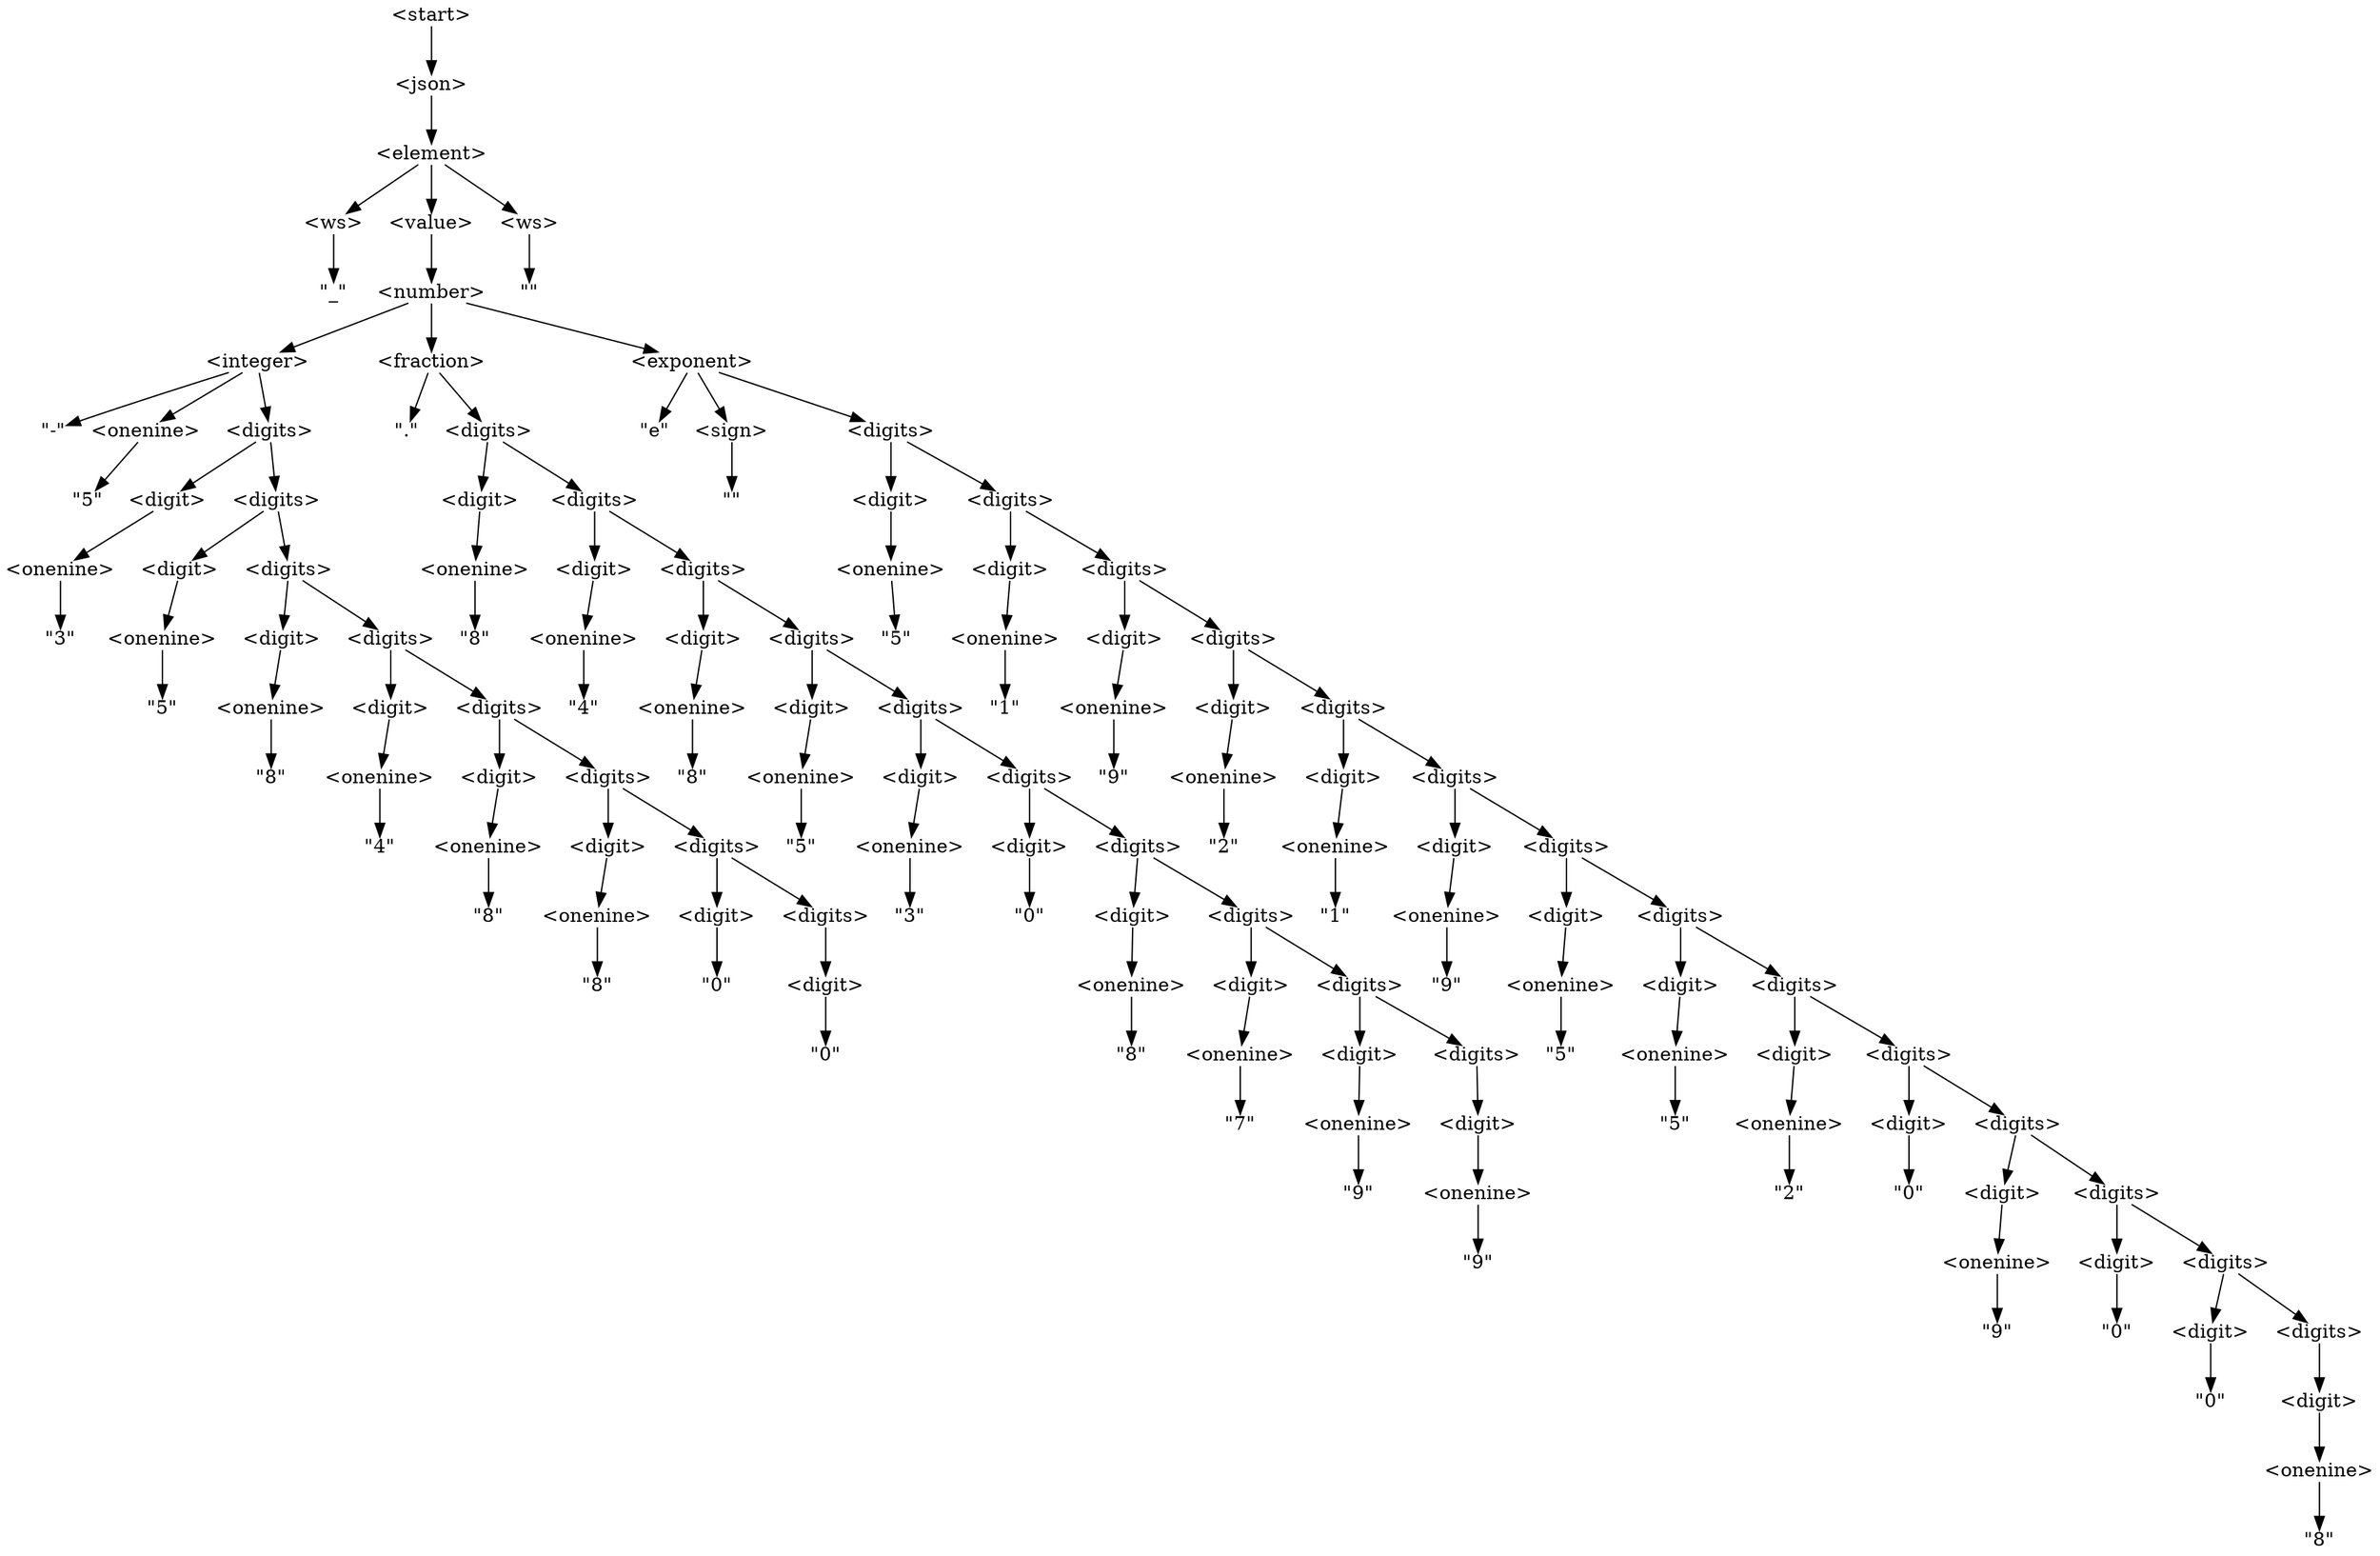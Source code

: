 digraph DerivationTree {

    node [shape=plain];

    n1 [label="\<start\>"];
    n2 [label="\<json\>"];
    n1 -> n2;

    n3 [label="\<element\>"];
    n2 -> n3;

    n4 [label="\<ws\>"];
    n3 -> n4;

    n5 [label="\<value\>"];
    n3 -> n5;

    n6 [label="\<ws\>"];
    n3 -> n6;

    n7 [label="\"_\""];
    n4 -> n7;

    n8 [label="\<number\>"];
    n5 -> n8;

    n9 [label="\"\""];
    n6 -> n9;

    n10 [label="\<integer\>"];
    n8 -> n10;

    n11 [label="\<fraction\>"];
    n8 -> n11;

    n12 [label="\<exponent\>"];
    n8 -> n12;

    n13 [label="\"-\""];
    n10 -> n13;

    n14 [label="\<onenine\>"];
    n10 -> n14;

    n15 [label="\<digits\>"];
    n10 -> n15;

    n16 [label="\".\""];
    n11 -> n16;

    n17 [label="\<digits\>"];
    n11 -> n17;

    n18 [label="\"e\""];
    n12 -> n18;

    n19 [label="\<sign\>"];
    n12 -> n19;

    n20 [label="\<digits\>"];
    n12 -> n20;

    n21 [label="\"5\""];
    n14 -> n21;

    n22 [label="\<digit\>"];
    n15 -> n22;

    n23 [label="\<digits\>"];
    n15 -> n23;

    n24 [label="\<digit\>"];
    n17 -> n24;

    n25 [label="\<digits\>"];
    n17 -> n25;

    n26 [label="\"\""];
    n19 -> n26;

    n27 [label="\<digit\>"];
    n20 -> n27;

    n28 [label="\<digits\>"];
    n20 -> n28;

    n29 [label="\<onenine\>"];
    n22 -> n29;

    n30 [label="\<digit\>"];
    n23 -> n30;

    n31 [label="\<digits\>"];
    n23 -> n31;

    n32 [label="\<onenine\>"];
    n24 -> n32;

    n33 [label="\<digit\>"];
    n25 -> n33;

    n34 [label="\<digits\>"];
    n25 -> n34;

    n35 [label="\<onenine\>"];
    n27 -> n35;

    n36 [label="\<digit\>"];
    n28 -> n36;

    n37 [label="\<digits\>"];
    n28 -> n37;

    n38 [label="\"3\""];
    n29 -> n38;

    n39 [label="\<onenine\>"];
    n30 -> n39;

    n40 [label="\<digit\>"];
    n31 -> n40;

    n41 [label="\<digits\>"];
    n31 -> n41;

    n42 [label="\"8\""];
    n32 -> n42;

    n43 [label="\<onenine\>"];
    n33 -> n43;

    n44 [label="\<digit\>"];
    n34 -> n44;

    n45 [label="\<digits\>"];
    n34 -> n45;

    n46 [label="\"5\""];
    n35 -> n46;

    n47 [label="\<onenine\>"];
    n36 -> n47;

    n48 [label="\<digit\>"];
    n37 -> n48;

    n49 [label="\<digits\>"];
    n37 -> n49;

    n50 [label="\"5\""];
    n39 -> n50;

    n51 [label="\<onenine\>"];
    n40 -> n51;

    n52 [label="\<digit\>"];
    n41 -> n52;

    n53 [label="\<digits\>"];
    n41 -> n53;

    n54 [label="\"4\""];
    n43 -> n54;

    n55 [label="\<onenine\>"];
    n44 -> n55;

    n56 [label="\<digit\>"];
    n45 -> n56;

    n57 [label="\<digits\>"];
    n45 -> n57;

    n58 [label="\"1\""];
    n47 -> n58;

    n59 [label="\<onenine\>"];
    n48 -> n59;

    n60 [label="\<digit\>"];
    n49 -> n60;

    n61 [label="\<digits\>"];
    n49 -> n61;

    n62 [label="\"8\""];
    n51 -> n62;

    n63 [label="\<onenine\>"];
    n52 -> n63;

    n64 [label="\<digit\>"];
    n53 -> n64;

    n65 [label="\<digits\>"];
    n53 -> n65;

    n66 [label="\"8\""];
    n55 -> n66;

    n67 [label="\<onenine\>"];
    n56 -> n67;

    n68 [label="\<digit\>"];
    n57 -> n68;

    n69 [label="\<digits\>"];
    n57 -> n69;

    n70 [label="\"9\""];
    n59 -> n70;

    n71 [label="\<onenine\>"];
    n60 -> n71;

    n72 [label="\<digit\>"];
    n61 -> n72;

    n73 [label="\<digits\>"];
    n61 -> n73;

    n74 [label="\"4\""];
    n63 -> n74;

    n75 [label="\<onenine\>"];
    n64 -> n75;

    n76 [label="\<digit\>"];
    n65 -> n76;

    n77 [label="\<digits\>"];
    n65 -> n77;

    n78 [label="\"5\""];
    n67 -> n78;

    n79 [label="\<onenine\>"];
    n68 -> n79;

    n80 [label="\<digit\>"];
    n69 -> n80;

    n81 [label="\<digits\>"];
    n69 -> n81;

    n82 [label="\"2\""];
    n71 -> n82;

    n83 [label="\<onenine\>"];
    n72 -> n83;

    n84 [label="\<digit\>"];
    n73 -> n84;

    n85 [label="\<digits\>"];
    n73 -> n85;

    n86 [label="\"8\""];
    n75 -> n86;

    n87 [label="\<onenine\>"];
    n76 -> n87;

    n88 [label="\<digit\>"];
    n77 -> n88;

    n89 [label="\<digits\>"];
    n77 -> n89;

    n90 [label="\"3\""];
    n79 -> n90;

    n91 [label="\"0\""];
    n80 -> n91;

    n92 [label="\<digit\>"];
    n81 -> n92;

    n93 [label="\<digits\>"];
    n81 -> n93;

    n94 [label="\"1\""];
    n83 -> n94;

    n95 [label="\<onenine\>"];
    n84 -> n95;

    n96 [label="\<digit\>"];
    n85 -> n96;

    n97 [label="\<digits\>"];
    n85 -> n97;

    n98 [label="\"8\""];
    n87 -> n98;

    n99 [label="\"0\""];
    n88 -> n99;

    n100 [label="\<digit\>"];
    n89 -> n100;

    n101 [label="\<onenine\>"];
    n92 -> n101;

    n102 [label="\<digit\>"];
    n93 -> n102;

    n103 [label="\<digits\>"];
    n93 -> n103;

    n104 [label="\"9\""];
    n95 -> n104;

    n105 [label="\<onenine\>"];
    n96 -> n105;

    n106 [label="\<digit\>"];
    n97 -> n106;

    n107 [label="\<digits\>"];
    n97 -> n107;

    n108 [label="\"0\""];
    n100 -> n108;

    n109 [label="\"8\""];
    n101 -> n109;

    n110 [label="\<onenine\>"];
    n102 -> n110;

    n111 [label="\<digit\>"];
    n103 -> n111;

    n112 [label="\<digits\>"];
    n103 -> n112;

    n113 [label="\"5\""];
    n105 -> n113;

    n114 [label="\<onenine\>"];
    n106 -> n114;

    n115 [label="\<digit\>"];
    n107 -> n115;

    n116 [label="\<digits\>"];
    n107 -> n116;

    n117 [label="\"7\""];
    n110 -> n117;

    n118 [label="\<onenine\>"];
    n111 -> n118;

    n119 [label="\<digit\>"];
    n112 -> n119;

    n120 [label="\"5\""];
    n114 -> n120;

    n121 [label="\<onenine\>"];
    n115 -> n121;

    n122 [label="\<digit\>"];
    n116 -> n122;

    n123 [label="\<digits\>"];
    n116 -> n123;

    n124 [label="\"9\""];
    n118 -> n124;

    n125 [label="\<onenine\>"];
    n119 -> n125;

    n126 [label="\"2\""];
    n121 -> n126;

    n127 [label="\"0\""];
    n122 -> n127;

    n128 [label="\<digit\>"];
    n123 -> n128;

    n129 [label="\<digits\>"];
    n123 -> n129;

    n130 [label="\"9\""];
    n125 -> n130;

    n131 [label="\<onenine\>"];
    n128 -> n131;

    n132 [label="\<digit\>"];
    n129 -> n132;

    n133 [label="\<digits\>"];
    n129 -> n133;

    n134 [label="\"9\""];
    n131 -> n134;

    n135 [label="\"0\""];
    n132 -> n135;

    n136 [label="\<digit\>"];
    n133 -> n136;

    n137 [label="\<digits\>"];
    n133 -> n137;

    n138 [label="\"0\""];
    n136 -> n138;

    n139 [label="\<digit\>"];
    n137 -> n139;

    n140 [label="\<onenine\>"];
    n139 -> n140;

    n141 [label="\"8\""];
    n140 -> n141;

}